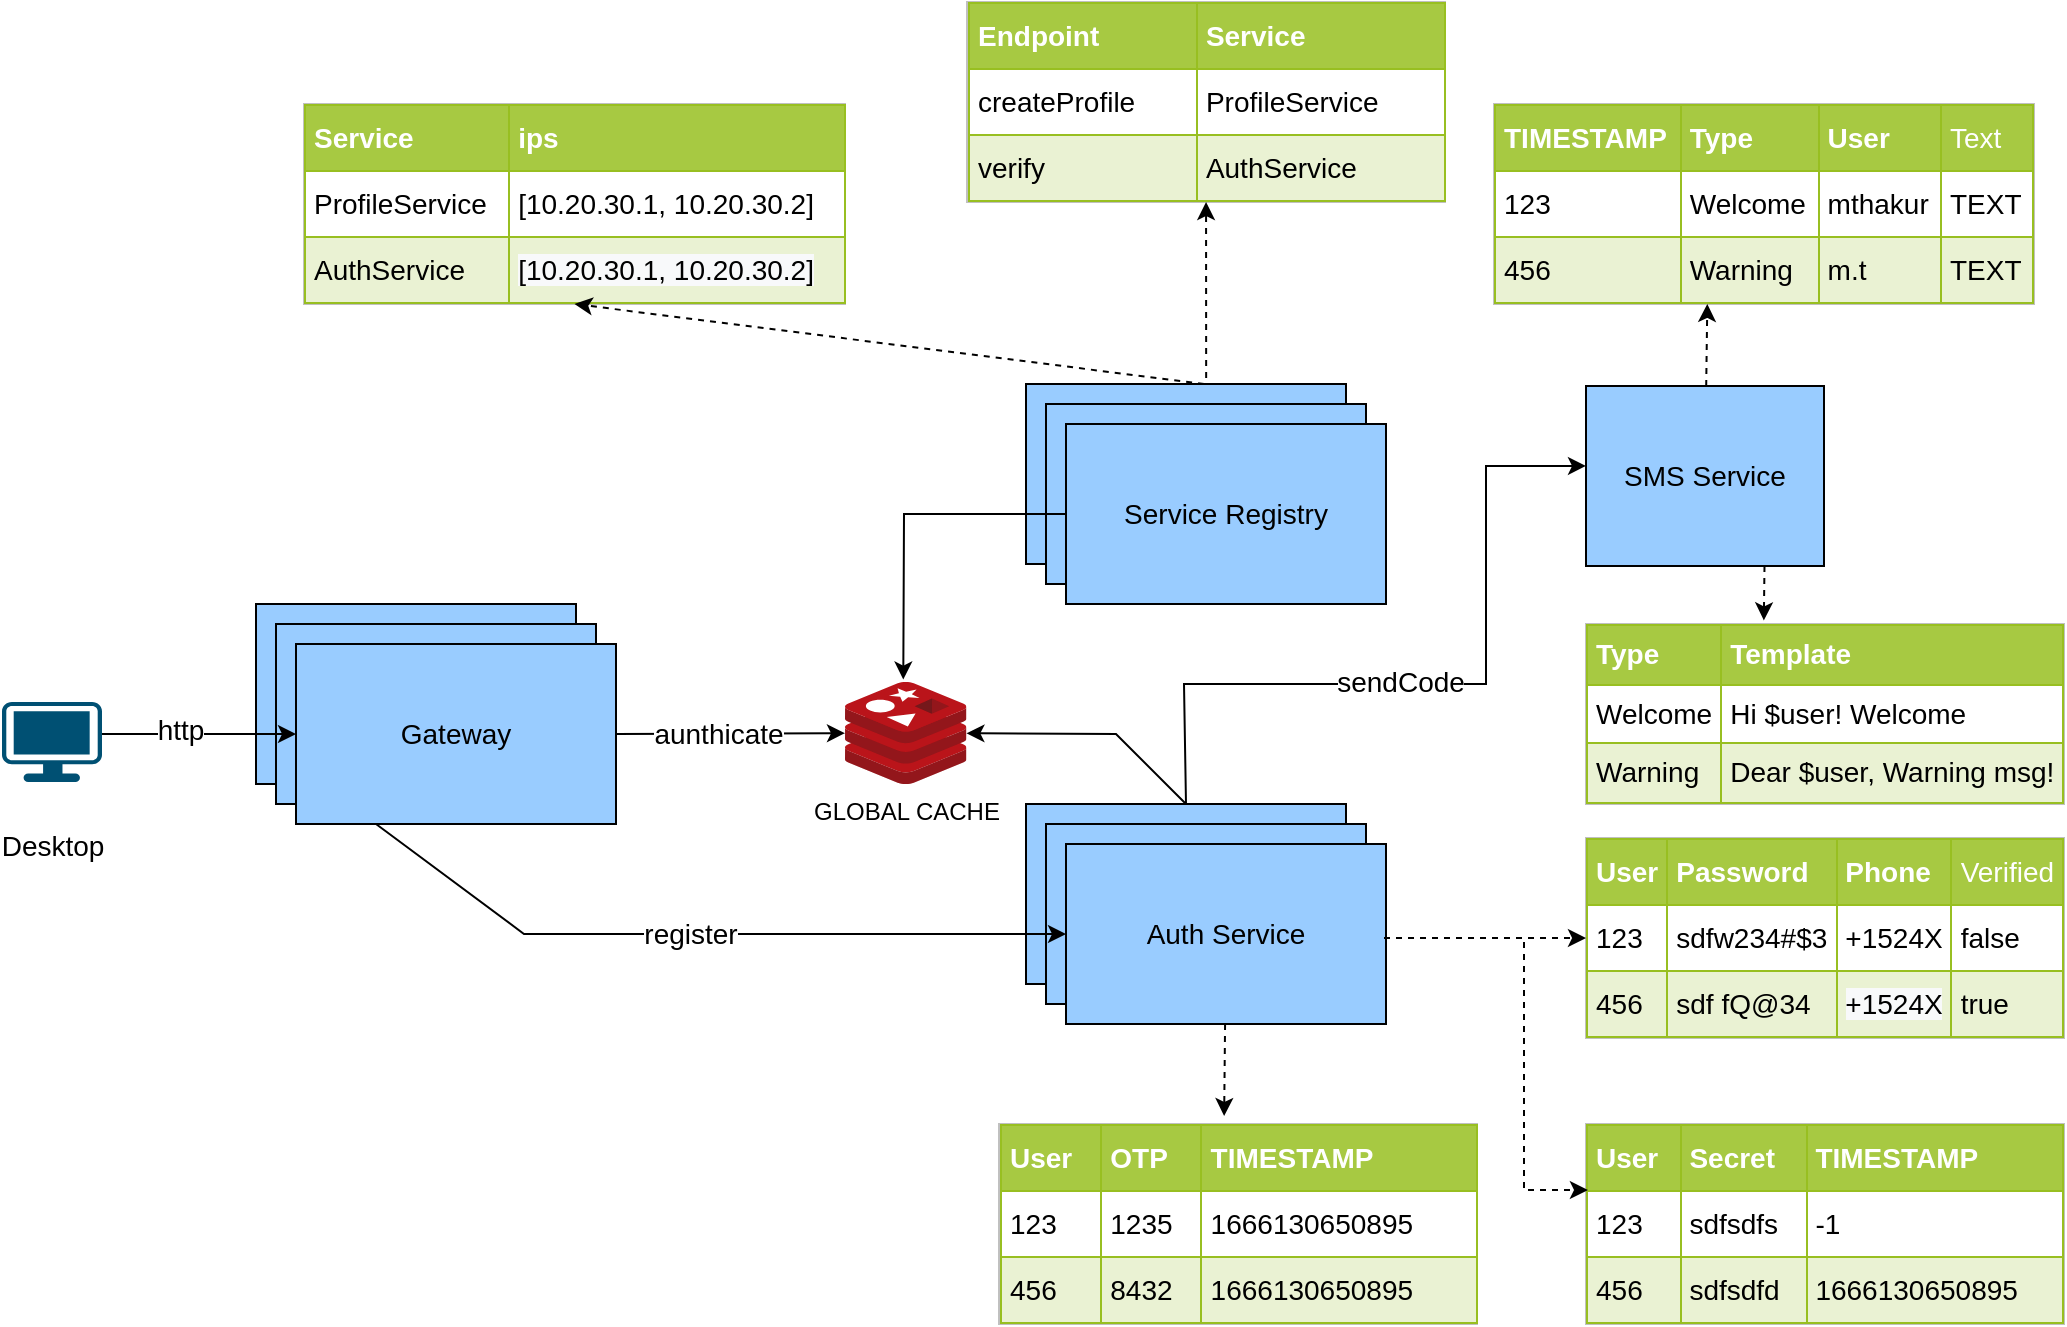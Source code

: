 <mxfile version="20.2.3" type="device" pages="3"><diagram id="AXEZPykk2FAI-tTlR2Ze" name="AuthService"><mxGraphModel dx="1038" dy="641" grid="1" gridSize="10" guides="1" tooltips="1" connect="1" arrows="1" fold="1" page="1" pageScale="1" pageWidth="1100" pageHeight="850" math="0" shadow="0"><root><mxCell id="0"/><mxCell id="1" parent="0"/><mxCell id="55vcaTdcwi0k_02rtJ4U-2" value="" style="rounded=0;whiteSpace=wrap;html=1;fillColor=#99CCFF;" parent="1" vertex="1"><mxGeometry x="160" y="351" width="160" height="90" as="geometry"/></mxCell><mxCell id="55vcaTdcwi0k_02rtJ4U-5" value="99CCFF" style="rounded=0;whiteSpace=wrap;html=1;fillColor=#99CCFF;" parent="1" vertex="1"><mxGeometry x="170" y="361" width="160" height="90" as="geometry"/></mxCell><mxCell id="55vcaTdcwi0k_02rtJ4U-6" value="&lt;span style=&quot;font-size: 14px;&quot;&gt;Gateway&lt;br&gt;&lt;/span&gt;" style="rounded=0;whiteSpace=wrap;html=1;fillColor=#99CCFF;" parent="1" vertex="1"><mxGeometry x="180" y="371" width="160" height="90" as="geometry"/></mxCell><mxCell id="55vcaTdcwi0k_02rtJ4U-7" value="&lt;br&gt;Desktop" style="points=[[0.03,0.03,0],[0.5,0,0],[0.97,0.03,0],[1,0.4,0],[0.97,0.745,0],[0.5,1,0],[0.03,0.745,0],[0,0.4,0]];verticalLabelPosition=bottom;sketch=0;html=1;verticalAlign=top;aspect=fixed;align=center;pointerEvents=1;shape=mxgraph.cisco19.workstation;fillColor=#005073;strokeColor=none;fontSize=14;" parent="1" vertex="1"><mxGeometry x="33" y="400" width="50" height="40" as="geometry"/></mxCell><mxCell id="55vcaTdcwi0k_02rtJ4U-8" value="" style="endArrow=classic;html=1;rounded=0;fontSize=14;exitX=1;exitY=0.4;exitDx=0;exitDy=0;exitPerimeter=0;" parent="1" source="55vcaTdcwi0k_02rtJ4U-7" target="55vcaTdcwi0k_02rtJ4U-6" edge="1"><mxGeometry width="50" height="50" relative="1" as="geometry"><mxPoint x="553" y="431" as="sourcePoint"/><mxPoint x="603" y="381" as="targetPoint"/></mxGeometry></mxCell><mxCell id="55vcaTdcwi0k_02rtJ4U-25" value="http" style="edgeLabel;html=1;align=center;verticalAlign=middle;resizable=0;points=[];fontSize=14;" parent="55vcaTdcwi0k_02rtJ4U-8" vertex="1" connectable="0"><mxGeometry x="-0.206" y="2" relative="1" as="geometry"><mxPoint as="offset"/></mxGeometry></mxCell><mxCell id="55vcaTdcwi0k_02rtJ4U-9" value="&lt;span style=&quot;font-size: 14px;&quot;&gt;Service Registry&lt;br&gt;&lt;/span&gt;" style="rounded=0;whiteSpace=wrap;html=1;fillColor=#99CCFF;" parent="1" vertex="1"><mxGeometry x="545" y="241" width="160" height="90" as="geometry"/></mxCell><mxCell id="55vcaTdcwi0k_02rtJ4U-10" value="&lt;span style=&quot;font-size: 14px;&quot;&gt;Service Registry&lt;br&gt;&lt;/span&gt;" style="rounded=0;whiteSpace=wrap;html=1;fillColor=#99CCFF;" parent="1" vertex="1"><mxGeometry x="555" y="251" width="160" height="90" as="geometry"/></mxCell><mxCell id="55vcaTdcwi0k_02rtJ4U-11" value="&lt;span style=&quot;font-size: 14px;&quot;&gt;Service Registry&lt;br&gt;&lt;/span&gt;" style="rounded=0;whiteSpace=wrap;html=1;fillColor=#99CCFF;" parent="1" vertex="1"><mxGeometry x="565" y="261" width="160" height="90" as="geometry"/></mxCell><mxCell id="55vcaTdcwi0k_02rtJ4U-12" value="&lt;span style=&quot;font-size: 14px;&quot;&gt;Auth Service&lt;br&gt;&lt;/span&gt;" style="rounded=0;whiteSpace=wrap;html=1;fillColor=#99CCFF;" parent="1" vertex="1"><mxGeometry x="545" y="451" width="160" height="90" as="geometry"/></mxCell><mxCell id="55vcaTdcwi0k_02rtJ4U-13" value="&lt;span style=&quot;font-size: 14px;&quot;&gt;Auth Service&lt;br&gt;&lt;/span&gt;" style="rounded=0;whiteSpace=wrap;html=1;fillColor=#99CCFF;" parent="1" vertex="1"><mxGeometry x="555" y="461" width="160" height="90" as="geometry"/></mxCell><mxCell id="55vcaTdcwi0k_02rtJ4U-14" value="&lt;span style=&quot;font-size: 14px;&quot;&gt;Auth Service&lt;br&gt;&lt;/span&gt;" style="rounded=0;whiteSpace=wrap;html=1;fillColor=#99CCFF;" parent="1" vertex="1"><mxGeometry x="565" y="471" width="160" height="90" as="geometry"/></mxCell><mxCell id="55vcaTdcwi0k_02rtJ4U-15" value="&lt;span style=&quot;font-size: 14px;&quot;&gt;SMS Service&lt;br&gt;&lt;/span&gt;" style="rounded=0;whiteSpace=wrap;html=1;fillColor=#99CCFF;" parent="1" vertex="1"><mxGeometry x="825" y="242" width="119" height="90" as="geometry"/></mxCell><mxCell id="55vcaTdcwi0k_02rtJ4U-16" value="" style="endArrow=classic;html=1;rounded=0;fontSize=14;entryX=0;entryY=0.5;entryDx=0;entryDy=0;exitX=0.25;exitY=1;exitDx=0;exitDy=0;" parent="1" source="55vcaTdcwi0k_02rtJ4U-6" target="55vcaTdcwi0k_02rtJ4U-14" edge="1"><mxGeometry width="50" height="50" relative="1" as="geometry"><mxPoint x="424" y="661" as="sourcePoint"/><mxPoint x="474" y="611" as="targetPoint"/><Array as="points"><mxPoint x="294" y="516"/></Array></mxGeometry></mxCell><mxCell id="55vcaTdcwi0k_02rtJ4U-17" value="register" style="edgeLabel;html=1;align=center;verticalAlign=middle;resizable=0;points=[];fontSize=14;" parent="55vcaTdcwi0k_02rtJ4U-16" vertex="1" connectable="0"><mxGeometry x="-0.038" relative="1" as="geometry"><mxPoint as="offset"/></mxGeometry></mxCell><mxCell id="55vcaTdcwi0k_02rtJ4U-19" value="" style="endArrow=classic;html=1;rounded=0;fontSize=14;exitX=0;exitY=0.5;exitDx=0;exitDy=0;entryX=0.48;entryY=-0.024;entryDx=0;entryDy=0;entryPerimeter=0;" parent="1" source="55vcaTdcwi0k_02rtJ4U-11" target="55vcaTdcwi0k_02rtJ4U-42" edge="1"><mxGeometry width="50" height="50" relative="1" as="geometry"><mxPoint x="514" y="671" as="sourcePoint"/><mxPoint x="464" y="381" as="targetPoint"/><Array as="points"><mxPoint x="504" y="306"/><mxPoint x="484" y="306"/></Array></mxGeometry></mxCell><mxCell id="55vcaTdcwi0k_02rtJ4U-23" value="" style="endArrow=classic;html=1;rounded=0;fontSize=14;entryX=0;entryY=0.444;entryDx=0;entryDy=0;entryPerimeter=0;exitX=0.5;exitY=0;exitDx=0;exitDy=0;" parent="1" source="55vcaTdcwi0k_02rtJ4U-12" target="55vcaTdcwi0k_02rtJ4U-15" edge="1"><mxGeometry width="50" height="50" relative="1" as="geometry"><mxPoint x="624" y="441" as="sourcePoint"/><mxPoint x="815" y="301" as="targetPoint"/><Array as="points"><mxPoint x="624" y="391"/><mxPoint x="775" y="391"/><mxPoint x="775" y="282"/></Array></mxGeometry></mxCell><mxCell id="55vcaTdcwi0k_02rtJ4U-24" value="sendCode" style="edgeLabel;html=1;align=center;verticalAlign=middle;resizable=0;points=[];fontSize=14;" parent="55vcaTdcwi0k_02rtJ4U-23" vertex="1" connectable="0"><mxGeometry x="-0.095" y="-5" relative="1" as="geometry"><mxPoint y="-6" as="offset"/></mxGeometry></mxCell><mxCell id="55vcaTdcwi0k_02rtJ4U-26" value="&lt;table border=&quot;1&quot; width=&quot;100%&quot; height=&quot;100%&quot; cellpadding=&quot;4&quot; style=&quot;width:100%;height:100%;border-collapse:collapse;&quot;&gt;&lt;tbody&gt;&lt;tr style=&quot;background-color:#A7C942;color:#ffffff;border:1px solid #98bf21;&quot;&gt;&lt;th align=&quot;left&quot;&gt;User&lt;/th&gt;&lt;th align=&quot;left&quot;&gt;OTP&lt;/th&gt;&lt;th align=&quot;left&quot;&gt;TIMESTAMP&lt;/th&gt;&lt;/tr&gt;&lt;tr style=&quot;border:1px solid #98bf21;&quot;&gt;&lt;td&gt;123&lt;/td&gt;&lt;td&gt;1235&lt;/td&gt;&lt;td&gt;1666130650895&lt;br&gt;&lt;/td&gt;&lt;/tr&gt;&lt;tr style=&quot;background-color:#EAF2D3;border:1px solid #98bf21;&quot;&gt;&lt;td&gt;456&lt;/td&gt;&lt;td&gt;8432&lt;/td&gt;&lt;td&gt;1666130650895&lt;/td&gt;&lt;/tr&gt;&lt;/tbody&gt;&lt;/table&gt;" style="text;html=1;strokeColor=#c0c0c0;fillColor=#ffffff;overflow=fill;rounded=0;fontSize=14;" parent="1" vertex="1"><mxGeometry x="531.5" y="611" width="239" height="100" as="geometry"/></mxCell><mxCell id="55vcaTdcwi0k_02rtJ4U-27" value="&lt;table border=&quot;1&quot; width=&quot;100%&quot; height=&quot;100%&quot; cellpadding=&quot;4&quot; style=&quot;width:100%;height:100%;border-collapse:collapse;&quot;&gt;&lt;tbody&gt;&lt;tr style=&quot;background-color:#A7C942;color:#ffffff;border:1px solid #98bf21;&quot;&gt;&lt;th align=&quot;left&quot;&gt;Service&lt;/th&gt;&lt;th align=&quot;left&quot;&gt;ips&lt;/th&gt;&lt;/tr&gt;&lt;tr style=&quot;border:1px solid #98bf21;&quot;&gt;&lt;td&gt;ProfileService&lt;/td&gt;&lt;td&gt;[10.20.30.1, 10.20.30.2]&lt;/td&gt;&lt;/tr&gt;&lt;tr style=&quot;background-color:#EAF2D3;border:1px solid #98bf21;&quot;&gt;&lt;td&gt;AuthService&lt;/td&gt;&lt;td&gt;&lt;span style=&quot;background-color: rgb(248, 249, 250);&quot;&gt;[10.20.30.1, 10.20.30.2]&lt;/span&gt;&lt;br&gt;&lt;/td&gt;&lt;/tr&gt;&lt;/tbody&gt;&lt;/table&gt;" style="text;html=1;strokeColor=#c0c0c0;fillColor=#ffffff;overflow=fill;rounded=0;fontSize=14;" parent="1" vertex="1"><mxGeometry x="184" y="101" width="270.5" height="100" as="geometry"/></mxCell><mxCell id="55vcaTdcwi0k_02rtJ4U-28" value="&lt;table border=&quot;1&quot; width=&quot;100%&quot; height=&quot;100%&quot; cellpadding=&quot;4&quot; style=&quot;width:100%;height:100%;border-collapse:collapse;&quot;&gt;&lt;tbody&gt;&lt;tr style=&quot;background-color:#A7C942;color:#ffffff;border:1px solid #98bf21;&quot;&gt;&lt;th align=&quot;left&quot;&gt;Endpoint&lt;/th&gt;&lt;th align=&quot;left&quot;&gt;Service&lt;/th&gt;&lt;/tr&gt;&lt;tr style=&quot;border:1px solid #98bf21;&quot;&gt;&lt;td&gt;createProfile&lt;/td&gt;&lt;td&gt;ProfileService&lt;br&gt;&lt;/td&gt;&lt;/tr&gt;&lt;tr style=&quot;background-color:#EAF2D3;border:1px solid #98bf21;&quot;&gt;&lt;td&gt;verify&lt;/td&gt;&lt;td&gt;AuthService&lt;/td&gt;&lt;/tr&gt;&lt;/tbody&gt;&lt;/table&gt;" style="text;html=1;strokeColor=#c0c0c0;fillColor=#ffffff;overflow=fill;rounded=0;fontSize=14;" parent="1" vertex="1"><mxGeometry x="515.5" y="50" width="239" height="100" as="geometry"/></mxCell><mxCell id="55vcaTdcwi0k_02rtJ4U-29" value="&lt;table border=&quot;1&quot; width=&quot;100%&quot; height=&quot;100%&quot; cellpadding=&quot;4&quot; style=&quot;width:100%;height:100%;border-collapse:collapse;&quot;&gt;&lt;tbody&gt;&lt;tr style=&quot;background-color:#A7C942;color:#ffffff;border:1px solid #98bf21;&quot;&gt;&lt;th align=&quot;left&quot;&gt;TIMESTAMP&lt;/th&gt;&lt;th align=&quot;left&quot;&gt;Type&lt;/th&gt;&lt;th align=&quot;left&quot;&gt;User&lt;/th&gt;&lt;td&gt;Text&lt;/td&gt;&lt;/tr&gt;&lt;tr style=&quot;border:1px solid #98bf21;&quot;&gt;&lt;td&gt;123&lt;/td&gt;&lt;td&gt;Welcome&lt;/td&gt;&lt;td&gt;mthakur&lt;br&gt;&lt;/td&gt;&lt;td&gt;TEXT&lt;/td&gt;&lt;/tr&gt;&lt;tr style=&quot;background-color:#EAF2D3;border:1px solid #98bf21;&quot;&gt;&lt;td&gt;456&lt;/td&gt;&lt;td&gt;Warning&lt;/td&gt;&lt;td&gt;m.t&lt;/td&gt;&lt;td&gt;TEXT&lt;/td&gt;&lt;/tr&gt;&lt;/tbody&gt;&lt;/table&gt;" style="text;html=1;strokeColor=#c0c0c0;fillColor=#ffffff;overflow=fill;rounded=0;fontSize=14;" parent="1" vertex="1"><mxGeometry x="779" y="101" width="270" height="100" as="geometry"/></mxCell><mxCell id="55vcaTdcwi0k_02rtJ4U-30" value="&lt;table border=&quot;1&quot; width=&quot;100%&quot; height=&quot;100%&quot; cellpadding=&quot;4&quot; style=&quot;width:100%;height:100%;border-collapse:collapse;&quot;&gt;&lt;tbody&gt;&lt;tr style=&quot;background-color:#A7C942;color:#ffffff;border:1px solid #98bf21;&quot;&gt;&lt;th align=&quot;left&quot;&gt;User&lt;/th&gt;&lt;th align=&quot;left&quot;&gt;Password&lt;/th&gt;&lt;th align=&quot;left&quot;&gt;Phone&lt;/th&gt;&lt;td&gt;Verified&lt;/td&gt;&lt;/tr&gt;&lt;tr style=&quot;border:1px solid #98bf21;&quot;&gt;&lt;td&gt;123&lt;/td&gt;&lt;td&gt;sdfw234#$3&lt;/td&gt;&lt;td&gt;+1524X&lt;/td&gt;&lt;td&gt;false&lt;/td&gt;&lt;/tr&gt;&lt;tr style=&quot;background-color:#EAF2D3;border:1px solid #98bf21;&quot;&gt;&lt;td&gt;456&lt;/td&gt;&lt;td&gt;sdf fQ@34&lt;/td&gt;&lt;td&gt;&lt;span style=&quot;background-color: rgb(248, 249, 250);&quot;&gt;+1524X&lt;/span&gt;&lt;br&gt;&lt;/td&gt;&lt;td&gt;true&lt;/td&gt;&lt;/tr&gt;&lt;/tbody&gt;&lt;/table&gt;" style="text;html=1;strokeColor=#c0c0c0;fillColor=#ffffff;overflow=fill;rounded=0;fontSize=14;" parent="1" vertex="1"><mxGeometry x="825" y="468" width="239" height="100" as="geometry"/></mxCell><mxCell id="55vcaTdcwi0k_02rtJ4U-31" value="&lt;table border=&quot;1&quot; width=&quot;100%&quot; height=&quot;100%&quot; cellpadding=&quot;4&quot; style=&quot;width:100%;height:100%;border-collapse:collapse;&quot;&gt;&lt;tbody&gt;&lt;tr style=&quot;background-color:#A7C942;color:#ffffff;border:1px solid #98bf21;&quot;&gt;&lt;th align=&quot;left&quot;&gt;User&lt;/th&gt;&lt;th align=&quot;left&quot;&gt;Secret&lt;/th&gt;&lt;th align=&quot;left&quot;&gt;TIMESTAMP&lt;/th&gt;&lt;/tr&gt;&lt;tr style=&quot;border:1px solid #98bf21;&quot;&gt;&lt;td&gt;123&lt;/td&gt;&lt;td&gt;sdfsdfs&lt;/td&gt;&lt;td&gt;-1&lt;br&gt;&lt;/td&gt;&lt;/tr&gt;&lt;tr style=&quot;background-color:#EAF2D3;border:1px solid #98bf21;&quot;&gt;&lt;td&gt;456&lt;/td&gt;&lt;td&gt;sdfsdfd&lt;/td&gt;&lt;td&gt;1666130650895&lt;/td&gt;&lt;/tr&gt;&lt;/tbody&gt;&lt;/table&gt;" style="text;html=1;strokeColor=#c0c0c0;fillColor=#ffffff;overflow=fill;rounded=0;fontSize=14;" parent="1" vertex="1"><mxGeometry x="825" y="611" width="239" height="100" as="geometry"/></mxCell><mxCell id="55vcaTdcwi0k_02rtJ4U-33" value="&lt;table border=&quot;1&quot; width=&quot;100%&quot; height=&quot;100%&quot; cellpadding=&quot;4&quot; style=&quot;width:100%;height:100%;border-collapse:collapse;&quot;&gt;&lt;tbody&gt;&lt;tr style=&quot;background-color:#A7C942;color:#ffffff;border:1px solid #98bf21;&quot;&gt;&lt;th align=&quot;left&quot;&gt;Type&lt;/th&gt;&lt;th align=&quot;left&quot;&gt;Template&lt;/th&gt;&lt;/tr&gt;&lt;tr style=&quot;border:1px solid #98bf21;&quot;&gt;&lt;td&gt;Welcome&lt;/td&gt;&lt;td&gt;Hi $user! Welcome&lt;/td&gt;&lt;/tr&gt;&lt;tr style=&quot;background-color:#EAF2D3;border:1px solid #98bf21;&quot;&gt;&lt;td&gt;Warning&lt;/td&gt;&lt;td&gt;Dear $user, Warning msg!&lt;/td&gt;&lt;/tr&gt;&lt;/tbody&gt;&lt;/table&gt;" style="text;html=1;strokeColor=#c0c0c0;fillColor=#ffffff;overflow=fill;rounded=0;fontSize=14;" parent="1" vertex="1"><mxGeometry x="825" y="361" width="239" height="90" as="geometry"/></mxCell><mxCell id="55vcaTdcwi0k_02rtJ4U-34" value="" style="endArrow=classic;html=1;rounded=0;fontSize=14;dashed=1;entryX=0.471;entryY=-0.04;entryDx=0;entryDy=0;entryPerimeter=0;" parent="1" source="55vcaTdcwi0k_02rtJ4U-14" target="55vcaTdcwi0k_02rtJ4U-26" edge="1"><mxGeometry width="50" height="50" relative="1" as="geometry"><mxPoint x="134" y="731" as="sourcePoint"/><mxPoint x="184" y="681" as="targetPoint"/></mxGeometry></mxCell><mxCell id="55vcaTdcwi0k_02rtJ4U-36" value="" style="endArrow=classic;html=1;rounded=0;fontSize=14;dashed=1;entryX=0.395;entryY=1;entryDx=0;entryDy=0;entryPerimeter=0;" parent="1" source="55vcaTdcwi0k_02rtJ4U-15" target="55vcaTdcwi0k_02rtJ4U-29" edge="1"><mxGeometry width="50" height="50" relative="1" as="geometry"><mxPoint x="654.54" y="571" as="sourcePoint"/><mxPoint x="654.069" y="617" as="targetPoint"/></mxGeometry></mxCell><mxCell id="55vcaTdcwi0k_02rtJ4U-37" value="" style="endArrow=classic;html=1;rounded=0;fontSize=14;dashed=1;entryX=0.372;entryY=-0.02;entryDx=0;entryDy=0;entryPerimeter=0;exitX=0.75;exitY=1;exitDx=0;exitDy=0;" parent="1" source="55vcaTdcwi0k_02rtJ4U-15" target="55vcaTdcwi0k_02rtJ4U-33" edge="1"><mxGeometry width="50" height="50" relative="1" as="geometry"><mxPoint x="893.744" y="261" as="sourcePoint"/><mxPoint x="892.905" y="211" as="targetPoint"/></mxGeometry></mxCell><mxCell id="55vcaTdcwi0k_02rtJ4U-38" value="" style="endArrow=classic;html=1;rounded=0;fontSize=14;dashed=1;entryX=0;entryY=0.5;entryDx=0;entryDy=0;" parent="1" target="55vcaTdcwi0k_02rtJ4U-30" edge="1"><mxGeometry width="50" height="50" relative="1" as="geometry"><mxPoint x="724" y="518" as="sourcePoint"/><mxPoint x="654.069" y="617" as="targetPoint"/></mxGeometry></mxCell><mxCell id="55vcaTdcwi0k_02rtJ4U-39" value="" style="endArrow=classic;html=1;rounded=0;fontSize=14;dashed=1;entryX=0.004;entryY=0.36;entryDx=0;entryDy=0;entryPerimeter=0;" parent="1" edge="1"><mxGeometry width="50" height="50" relative="1" as="geometry"><mxPoint x="724" y="518" as="sourcePoint"/><mxPoint x="825.956" y="644" as="targetPoint"/><Array as="points"><mxPoint x="750" y="518"/><mxPoint x="794" y="518"/><mxPoint x="794" y="644"/></Array></mxGeometry></mxCell><mxCell id="55vcaTdcwi0k_02rtJ4U-40" value="" style="endArrow=classic;html=1;rounded=0;fontSize=14;dashed=1;exitX=0.563;exitY=-0.033;exitDx=0;exitDy=0;exitPerimeter=0;" parent="1" source="55vcaTdcwi0k_02rtJ4U-9" target="55vcaTdcwi0k_02rtJ4U-28" edge="1"><mxGeometry width="50" height="50" relative="1" as="geometry"><mxPoint x="635" y="231" as="sourcePoint"/><mxPoint x="654.069" y="617" as="targetPoint"/></mxGeometry></mxCell><mxCell id="55vcaTdcwi0k_02rtJ4U-41" value="" style="endArrow=classic;html=1;rounded=0;fontSize=14;dashed=1;entryX=0.5;entryY=1;entryDx=0;entryDy=0;" parent="1" target="55vcaTdcwi0k_02rtJ4U-27" edge="1"><mxGeometry width="50" height="50" relative="1" as="geometry"><mxPoint x="634" y="241" as="sourcePoint"/><mxPoint x="664.069" y="627" as="targetPoint"/></mxGeometry></mxCell><mxCell id="55vcaTdcwi0k_02rtJ4U-42" value="GLOBAL CACHE" style="sketch=0;aspect=fixed;html=1;points=[];align=center;image;fontSize=12;image=img/lib/mscae/Cache_Redis_Product.svg;fillColor=#99CCFF;" parent="1" vertex="1"><mxGeometry x="454.5" y="390" width="60.71" height="51" as="geometry"/></mxCell><mxCell id="55vcaTdcwi0k_02rtJ4U-43" value="" style="endArrow=classic;html=1;rounded=0;fontSize=14;exitX=0.5;exitY=0;exitDx=0;exitDy=0;" parent="1" source="55vcaTdcwi0k_02rtJ4U-12" target="55vcaTdcwi0k_02rtJ4U-42" edge="1"><mxGeometry width="50" height="50" relative="1" as="geometry"><mxPoint x="214" y="730" as="sourcePoint"/><mxPoint x="264" y="680" as="targetPoint"/><Array as="points"><mxPoint x="590" y="416"/></Array></mxGeometry></mxCell><mxCell id="55vcaTdcwi0k_02rtJ4U-44" value="" style="endArrow=classic;html=1;rounded=0;fontSize=14;exitX=1;exitY=0.5;exitDx=0;exitDy=0;" parent="1" source="55vcaTdcwi0k_02rtJ4U-6" target="55vcaTdcwi0k_02rtJ4U-42" edge="1"><mxGeometry width="50" height="50" relative="1" as="geometry"><mxPoint x="410" y="430" as="sourcePoint"/><mxPoint x="460" y="380" as="targetPoint"/></mxGeometry></mxCell><mxCell id="55vcaTdcwi0k_02rtJ4U-45" value="aunthicate" style="edgeLabel;html=1;align=center;verticalAlign=middle;resizable=0;points=[];fontSize=14;" parent="55vcaTdcwi0k_02rtJ4U-44" vertex="1" connectable="0"><mxGeometry x="0.263" y="-4" relative="1" as="geometry"><mxPoint x="-22" y="-4" as="offset"/></mxGeometry></mxCell></root></mxGraphModel></diagram><diagram id="b8cK9NCRHCY3AchTdxJg" name="API Contacts &amp; Versioning"><mxGraphModel dx="1422" dy="888" grid="1" gridSize="10" guides="1" tooltips="1" connect="1" arrows="1" fold="1" page="1" pageScale="1" pageWidth="1100" pageHeight="850" background="none" math="0" shadow="0"><root><mxCell id="0"/><mxCell id="1" parent="0"/><mxCell id="ANAOWXFVA4iLCh5Ls1AS-2" value="&lt;b&gt;&lt;font style=&quot;font-size: 14px;&quot;&gt;Mobile&lt;/font&gt;&lt;/b&gt;" style="sketch=0;outlineConnect=0;fontColor=#232F3E;gradientColor=none;fillColor=#232F3D;strokeColor=none;dashed=0;verticalLabelPosition=bottom;verticalAlign=top;align=center;html=1;fontSize=12;fontStyle=0;aspect=fixed;pointerEvents=1;shape=mxgraph.aws4.mobile_client;" parent="1" vertex="1"><mxGeometry x="60" y="440" width="41" height="78" as="geometry"/></mxCell><mxCell id="ANAOWXFVA4iLCh5Ls1AS-5" value="&lt;font style=&quot;font-size: 14px;&quot;&gt;&lt;b&gt;Desktop&lt;/b&gt;&lt;/font&gt;" style="shape=mxgraph.cisco.computers_and_peripherals.workstation;html=1;pointerEvents=1;dashed=0;fillColor=#036897;strokeColor=#ffffff;strokeWidth=2;verticalLabelPosition=bottom;verticalAlign=top;align=center;outlineConnect=0;" parent="1" vertex="1"><mxGeometry x="50" y="290" width="83" height="62" as="geometry"/></mxCell><mxCell id="inWsI7FwrgQ_W4d6PjIq-1" value="" style="sketch=0;aspect=fixed;html=1;points=[];align=center;image;fontSize=12;image=img/lib/mscae/Cache_Redis_Product.svg;" parent="1" vertex="1"><mxGeometry x="273.33" y="186" width="83.33" height="70" as="geometry"/></mxCell><mxCell id="inWsI7FwrgQ_W4d6PjIq-3" value="&lt;font style=&quot;font-size: 18px;&quot;&gt;&lt;b&gt;Gateway&lt;/b&gt;&lt;/font&gt;" style="rounded=0;whiteSpace=wrap;html=1;fillColor=#99CCFF;strokeWidth=2;" parent="1" vertex="1"><mxGeometry x="240" y="360" width="150" height="88" as="geometry"/></mxCell><mxCell id="inWsI7FwrgQ_W4d6PjIq-4" value="&lt;font style=&quot;font-size: 18px;&quot;&gt;&lt;b&gt;Drive Service&lt;/b&gt;&lt;/font&gt;" style="rounded=0;whiteSpace=wrap;html=1;fillColor=#99CCFF;strokeWidth=2;" parent="1" vertex="1"><mxGeometry x="240" y="557" width="150" height="90" as="geometry"/></mxCell><mxCell id="inWsI7FwrgQ_W4d6PjIq-5" value="&lt;font style=&quot;font-size: 18px;&quot;&gt;&lt;b&gt;Preference Store&lt;/b&gt;&lt;/font&gt;" style="rounded=0;whiteSpace=wrap;html=1;fillColor=#99CCFF;strokeWidth=2;" parent="1" vertex="1"><mxGeometry x="635" y="518" width="150" height="90" as="geometry"/></mxCell><mxCell id="inWsI7FwrgQ_W4d6PjIq-6" value="&lt;font style=&quot;font-size: 18px;&quot;&gt;&lt;b&gt;Profile Service&lt;/b&gt;&lt;/font&gt;" style="rounded=0;whiteSpace=wrap;html=1;fillColor=#99CCFF;strokeWidth=2;" parent="1" vertex="1"><mxGeometry x="596" y="359" width="150" height="89" as="geometry"/></mxCell><mxCell id="ebbxxLJCG8-XGnrOSSNX-1" value="&lt;font style=&quot;font-size: 18px;&quot;&gt;&lt;b&gt;Service Registry&lt;/b&gt;&lt;/font&gt;" style="rounded=0;whiteSpace=wrap;html=1;fillColor=#99CCFF;strokeWidth=2;" parent="1" vertex="1"><mxGeometry x="125" y="50" width="150" height="89" as="geometry"/></mxCell><mxCell id="ebbxxLJCG8-XGnrOSSNX-2" value="&lt;font style=&quot;font-size: 18px;&quot;&gt;&lt;b&gt;Auth Service&lt;/b&gt;&lt;/font&gt;" style="rounded=0;whiteSpace=wrap;html=1;fillColor=#99CCFF;strokeWidth=2;" parent="1" vertex="1"><mxGeometry x="420" y="50" width="150" height="89" as="geometry"/></mxCell><mxCell id="ebbxxLJCG8-XGnrOSSNX-3" value="&lt;font style=&quot;font-size: 18px;&quot;&gt;&lt;b&gt;SMS Service&lt;/b&gt;&lt;/font&gt;" style="rounded=0;whiteSpace=wrap;html=1;fillColor=#99CCFF;strokeWidth=2;" parent="1" vertex="1"><mxGeometry x="750" y="60" width="150" height="89" as="geometry"/></mxCell><mxCell id="ebbxxLJCG8-XGnrOSSNX-4" value="&lt;font style=&quot;font-size: 18px;&quot;&gt;&lt;b&gt;Contract Registry&lt;/b&gt;&lt;/font&gt;" style="rounded=0;whiteSpace=wrap;html=1;fillColor=#FF9999;strokeWidth=2;" parent="1" vertex="1"><mxGeometry x="547" y="186" width="220" height="124" as="geometry"/></mxCell><mxCell id="ebbxxLJCG8-XGnrOSSNX-7" value="&lt;table border=&quot;1&quot; width=&quot;100%&quot; height=&quot;100%&quot; cellpadding=&quot;4&quot; style=&quot;width:100%;height:100%;border-collapse:collapse;&quot;&gt;&lt;tbody&gt;&lt;tr style=&quot;background-color:#A7C942;color:#ffffff;border:1px solid #98bf21;&quot;&gt;&lt;th align=&quot;left&quot;&gt;user&lt;/th&gt;&lt;th align=&quot;left&quot;&gt;DOB&lt;/th&gt;&lt;th align=&quot;left&quot;&gt;imageUrl&lt;/th&gt;&lt;td&gt;&lt;b&gt;gender&lt;/b&gt;&lt;/td&gt;&lt;/tr&gt;&lt;tr style=&quot;border:1px solid #98bf21;&quot;&gt;&lt;td&gt;&lt;b&gt;123&lt;/b&gt;&lt;/td&gt;&lt;td&gt;&lt;b&gt;01/01/1985&lt;/b&gt;&lt;/td&gt;&lt;td&gt;&lt;b&gt;/techImage&lt;/b&gt;&lt;/td&gt;&lt;td&gt;&lt;b&gt;male&lt;/b&gt;&lt;/td&gt;&lt;/tr&gt;&lt;tr style=&quot;background-color:#EAF2D3;border:1px solid #98bf21;&quot;&gt;&lt;td&gt;&lt;b&gt;456&lt;/b&gt;&lt;/td&gt;&lt;td&gt;&lt;b&gt;&lt;span style=&quot;background-color: rgb(248, 249, 250);&quot;&gt;01/01/1986&lt;/span&gt;&lt;br&gt;&lt;/b&gt;&lt;/td&gt;&lt;td&gt;&lt;b&gt;/profile&lt;/b&gt;&lt;/td&gt;&lt;td&gt;&lt;b&gt;female&lt;/b&gt;&lt;/td&gt;&lt;/tr&gt;&lt;tr style=&quot;border:1px solid #98bf21;&quot;&gt;&lt;td&gt;&lt;b&gt;789&lt;/b&gt;&lt;/td&gt;&lt;td&gt;&lt;b&gt;01/01/1987&lt;br&gt;&lt;/b&gt;&lt;/td&gt;&lt;td&gt;&lt;b&gt;/mugshot&lt;/b&gt;&lt;/td&gt;&lt;td&gt;&lt;b&gt;female&lt;/b&gt;&lt;/td&gt;&lt;/tr&gt;&lt;tr style=&quot;background-color:#EAF2D3;border:1px solid #98bf21;&quot;&gt;&lt;td&gt;&lt;b&gt;234&lt;/b&gt;&lt;/td&gt;&lt;td&gt;&lt;b&gt;&lt;span style=&quot;background-color: rgb(248, 249, 250);&quot;&gt;01/01/1988&lt;/span&gt;&lt;br&gt;&lt;/b&gt;&lt;/td&gt;&lt;td&gt;&lt;b&gt;/headshot&lt;/b&gt;&lt;/td&gt;&lt;td&gt;&lt;b&gt;male&lt;/b&gt;&lt;/td&gt;&lt;/tr&gt;&lt;/tbody&gt;&lt;/table&gt;" style="text;html=1;strokeColor=#c0c0c0;fillColor=#ffffff;overflow=fill;rounded=0;fontFamily=Helvetica;fontSize=18;fontColor=default;" parent="1" vertex="1"><mxGeometry x="850" y="268" width="380" height="180" as="geometry"/></mxCell><mxCell id="ebbxxLJCG8-XGnrOSSNX-8" value="&lt;table border=&quot;1&quot; width=&quot;100%&quot; height=&quot;100%&quot; cellpadding=&quot;4&quot; style=&quot;width:100%;height:100%;border-collapse:collapse;&quot;&gt;&lt;tbody&gt;&lt;tr style=&quot;background-color:#A7C942;color:#ffffff;border:1px solid #98bf21;&quot;&gt;&lt;th align=&quot;left&quot;&gt;user&lt;/th&gt;&lt;th align=&quot;left&quot;&gt;layout&lt;/th&gt;&lt;/tr&gt;&lt;tr style=&quot;border:1px solid #98bf21;&quot;&gt;&lt;td&gt;&lt;b&gt;123&lt;/b&gt;&lt;/td&gt;&lt;td&gt;&lt;b&gt;JSON&lt;/b&gt;&lt;/td&gt;&lt;/tr&gt;&lt;tr style=&quot;border:1px solid #98bf21;&quot;&gt;&lt;td&gt;&lt;b&gt;789&lt;/b&gt;&lt;/td&gt;&lt;td&gt;&lt;span style=&quot;background-color: rgb(234, 242, 211);&quot;&gt;&lt;b&gt;JSON&lt;/b&gt;&lt;/span&gt;&lt;/td&gt;&lt;/tr&gt;&lt;tr style=&quot;background-color:#EAF2D3;border:1px solid #98bf21;&quot;&gt;&lt;td&gt;&lt;b&gt;234&lt;/b&gt;&lt;/td&gt;&lt;td&gt;&lt;b&gt;JSON&lt;br&gt;&lt;/b&gt;&lt;/td&gt;&lt;/tr&gt;&lt;/tbody&gt;&lt;/table&gt;" style="text;html=1;strokeColor=#c0c0c0;fillColor=#ffffff;overflow=fill;rounded=0;fontFamily=Helvetica;fontSize=18;fontColor=default;" parent="1" vertex="1"><mxGeometry x="880" y="500" width="200" height="130" as="geometry"/></mxCell><mxCell id="ebbxxLJCG8-XGnrOSSNX-9" value="&lt;table border=&quot;1&quot; width=&quot;100%&quot; height=&quot;100%&quot; cellpadding=&quot;4&quot; style=&quot;width:100%;height:100%;border-collapse:collapse;&quot;&gt;&lt;tbody&gt;&lt;tr style=&quot;background-color:#A7C942;color:#ffffff;border:1px solid #98bf21;&quot;&gt;&lt;th align=&quot;left&quot;&gt;user&lt;/th&gt;&lt;th align=&quot;left&quot;&gt;layout&lt;/th&gt;&lt;/tr&gt;&lt;tr style=&quot;border:1px solid #98bf21;&quot;&gt;&lt;td&gt;&lt;b&gt;123&lt;/b&gt;&lt;/td&gt;&lt;td&gt;&lt;b&gt;JSON&lt;/b&gt;&lt;/td&gt;&lt;/tr&gt;&lt;tr style=&quot;border:1px solid #98bf21;&quot;&gt;&lt;td&gt;&lt;b&gt;789&lt;/b&gt;&lt;/td&gt;&lt;td&gt;&lt;span style=&quot;background-color: rgb(234, 242, 211);&quot;&gt;&lt;b&gt;JSON&lt;/b&gt;&lt;/span&gt;&lt;/td&gt;&lt;/tr&gt;&lt;tr style=&quot;background-color:#EAF2D3;border:1px solid #98bf21;&quot;&gt;&lt;td&gt;&lt;b&gt;234&lt;/b&gt;&lt;/td&gt;&lt;td&gt;&lt;b&gt;JSON&lt;br&gt;&lt;/b&gt;&lt;/td&gt;&lt;/tr&gt;&lt;/tbody&gt;&lt;/table&gt;" style="text;html=1;strokeColor=#c0c0c0;fillColor=#ffffff;overflow=fill;rounded=0;fontFamily=Helvetica;fontSize=18;fontColor=default;" parent="1" vertex="1"><mxGeometry x="880" y="670" width="200" height="130" as="geometry"/></mxCell><mxCell id="ebbxxLJCG8-XGnrOSSNX-10" value="" style="endArrow=classic;html=1;rounded=0;fontFamily=Helvetica;fontSize=18;fontColor=default;entryX=0;entryY=0.5;entryDx=0;entryDy=0;strokeWidth=2;" parent="1" source="ANAOWXFVA4iLCh5Ls1AS-2" target="inWsI7FwrgQ_W4d6PjIq-3" edge="1"><mxGeometry width="50" height="50" relative="1" as="geometry"><mxPoint x="110" y="580" as="sourcePoint"/><mxPoint x="160" y="530" as="targetPoint"/><Array as="points"><mxPoint x="180" y="480"/><mxPoint x="180" y="404"/></Array></mxGeometry></mxCell><mxCell id="ebbxxLJCG8-XGnrOSSNX-11" value="" style="endArrow=classic;html=1;rounded=0;fontFamily=Helvetica;fontSize=18;fontColor=default;entryX=0;entryY=0.25;entryDx=0;entryDy=0;exitX=0.755;exitY=0.5;exitDx=0;exitDy=0;exitPerimeter=0;strokeWidth=2;" parent="1" source="ANAOWXFVA4iLCh5Ls1AS-5" target="inWsI7FwrgQ_W4d6PjIq-4" edge="1"><mxGeometry width="50" height="50" relative="1" as="geometry"><mxPoint x="110" y="360" as="sourcePoint"/><mxPoint x="160" y="310" as="targetPoint"/><Array as="points"><mxPoint x="180" y="321"/><mxPoint x="180" y="530"/><mxPoint x="180" y="580"/></Array></mxGeometry></mxCell><mxCell id="ebbxxLJCG8-XGnrOSSNX-12" value="&lt;hr&gt;" style="edgeLabel;html=1;align=center;verticalAlign=middle;resizable=0;points=[];fontSize=18;fontFamily=Helvetica;fontColor=default;" parent="ebbxxLJCG8-XGnrOSSNX-11" vertex="1" connectable="0"><mxGeometry x="-0.226" y="-2" relative="1" as="geometry"><mxPoint as="offset"/></mxGeometry></mxCell><mxCell id="ebbxxLJCG8-XGnrOSSNX-34" value="uploadFile" style="edgeLabel;html=1;align=center;verticalAlign=middle;resizable=0;points=[];fontSize=14;fontFamily=Helvetica;fontColor=default;" parent="ebbxxLJCG8-XGnrOSSNX-11" vertex="1" connectable="0"><mxGeometry x="0.493" y="-1" relative="1" as="geometry"><mxPoint as="offset"/></mxGeometry></mxCell><mxCell id="ebbxxLJCG8-XGnrOSSNX-13" value="" style="endArrow=classic;html=1;rounded=0;fontFamily=Helvetica;fontSize=18;fontColor=default;entryX=0;entryY=0.5;entryDx=0;entryDy=0;exitX=1;exitY=0.5;exitDx=0;exitDy=0;strokeWidth=2;" parent="1" source="inWsI7FwrgQ_W4d6PjIq-3" target="inWsI7FwrgQ_W4d6PjIq-6" edge="1"><mxGeometry width="50" height="50" relative="1" as="geometry"><mxPoint x="122.665" y="331" as="sourcePoint"/><mxPoint x="250" y="592.5" as="targetPoint"/><Array as="points"/></mxGeometry></mxCell><mxCell id="ebbxxLJCG8-XGnrOSSNX-14" value="&lt;hr&gt;" style="edgeLabel;html=1;align=center;verticalAlign=middle;resizable=0;points=[];fontSize=18;fontFamily=Helvetica;fontColor=default;" parent="ebbxxLJCG8-XGnrOSSNX-13" vertex="1" connectable="0"><mxGeometry x="-0.226" y="-2" relative="1" as="geometry"><mxPoint as="offset"/></mxGeometry></mxCell><mxCell id="ebbxxLJCG8-XGnrOSSNX-30" value="createProfile" style="edgeLabel;html=1;align=center;verticalAlign=middle;resizable=0;points=[];fontSize=18;fontFamily=Helvetica;fontColor=default;" parent="ebbxxLJCG8-XGnrOSSNX-13" vertex="1" connectable="0"><mxGeometry x="0.293" relative="1" as="geometry"><mxPoint x="1" as="offset"/></mxGeometry></mxCell><mxCell id="ebbxxLJCG8-XGnrOSSNX-15" value="" style="endArrow=classic;html=1;rounded=0;fontFamily=Helvetica;fontSize=18;fontColor=default;entryX=0;entryY=0.5;entryDx=0;entryDy=0;exitX=1;exitY=0.5;exitDx=0;exitDy=0;strokeWidth=2;" parent="1" source="inWsI7FwrgQ_W4d6PjIq-3" target="inWsI7FwrgQ_W4d6PjIq-5" edge="1"><mxGeometry width="50" height="50" relative="1" as="geometry"><mxPoint x="390" y="405.0" as="sourcePoint"/><mxPoint x="580" y="606" as="targetPoint"/><Array as="points"><mxPoint x="450" y="405"/><mxPoint x="450" y="565"/></Array></mxGeometry></mxCell><mxCell id="ebbxxLJCG8-XGnrOSSNX-16" value="&lt;hr&gt;" style="edgeLabel;html=1;align=center;verticalAlign=middle;resizable=0;points=[];fontSize=18;fontFamily=Helvetica;fontColor=default;" parent="ebbxxLJCG8-XGnrOSSNX-15" vertex="1" connectable="0"><mxGeometry x="-0.226" y="-2" relative="1" as="geometry"><mxPoint as="offset"/></mxGeometry></mxCell><mxCell id="ebbxxLJCG8-XGnrOSSNX-31" value="setPreference" style="edgeLabel;html=1;align=center;verticalAlign=middle;resizable=0;points=[];fontSize=18;fontFamily=Helvetica;fontColor=default;" parent="ebbxxLJCG8-XGnrOSSNX-15" vertex="1" connectable="0"><mxGeometry x="0.624" y="-1" relative="1" as="geometry"><mxPoint x="-18" as="offset"/></mxGeometry></mxCell><mxCell id="ebbxxLJCG8-XGnrOSSNX-17" value="" style="endArrow=classic;html=1;rounded=0;fontFamily=Helvetica;fontSize=18;fontColor=default;exitX=0.433;exitY=1.011;exitDx=0;exitDy=0;strokeWidth=2;exitPerimeter=0;" parent="1" source="ebbxxLJCG8-XGnrOSSNX-1" target="inWsI7FwrgQ_W4d6PjIq-1" edge="1"><mxGeometry width="50" height="50" relative="1" as="geometry"><mxPoint x="410" y="424.0" as="sourcePoint"/><mxPoint x="600" y="423.5" as="targetPoint"/><Array as="points"><mxPoint x="190" y="221"/></Array></mxGeometry></mxCell><mxCell id="ebbxxLJCG8-XGnrOSSNX-18" value="&lt;hr&gt;" style="edgeLabel;html=1;align=center;verticalAlign=middle;resizable=0;points=[];fontSize=18;fontFamily=Helvetica;fontColor=default;" parent="ebbxxLJCG8-XGnrOSSNX-17" vertex="1" connectable="0"><mxGeometry x="-0.226" y="-2" relative="1" as="geometry"><mxPoint as="offset"/></mxGeometry></mxCell><mxCell id="ebbxxLJCG8-XGnrOSSNX-19" value="" style="endArrow=classic;html=1;rounded=0;fontFamily=Helvetica;fontSize=18;fontColor=default;strokeWidth=2;entryX=1.04;entryY=0.5;entryDx=0;entryDy=0;entryPerimeter=0;exitX=0.188;exitY=1.008;exitDx=0;exitDy=0;exitPerimeter=0;" parent="1" source="ebbxxLJCG8-XGnrOSSNX-2" target="inWsI7FwrgQ_W4d6PjIq-1" edge="1"><mxGeometry width="50" height="50" relative="1" as="geometry"><mxPoint x="420" y="434.0" as="sourcePoint"/><mxPoint x="610" y="433.5" as="targetPoint"/><Array as="points"><mxPoint x="448" y="221"/></Array></mxGeometry></mxCell><mxCell id="ebbxxLJCG8-XGnrOSSNX-20" value="&lt;hr&gt;" style="edgeLabel;html=1;align=center;verticalAlign=middle;resizable=0;points=[];fontSize=18;fontFamily=Helvetica;fontColor=default;" parent="ebbxxLJCG8-XGnrOSSNX-19" vertex="1" connectable="0"><mxGeometry x="-0.226" y="-2" relative="1" as="geometry"><mxPoint as="offset"/></mxGeometry></mxCell><mxCell id="ebbxxLJCG8-XGnrOSSNX-21" value="" style="endArrow=classic;html=1;rounded=0;fontFamily=Helvetica;fontSize=18;fontColor=default;entryX=0.5;entryY=1;entryDx=0;entryDy=0;exitX=1;exitY=0.25;exitDx=0;exitDy=0;strokeWidth=2;" parent="1" source="inWsI7FwrgQ_W4d6PjIq-3" target="ebbxxLJCG8-XGnrOSSNX-2" edge="1"><mxGeometry width="50" height="50" relative="1" as="geometry"><mxPoint x="430" y="444.0" as="sourcePoint"/><mxPoint x="620" y="443.5" as="targetPoint"/><Array as="points"><mxPoint x="495" y="382"/></Array></mxGeometry></mxCell><mxCell id="ebbxxLJCG8-XGnrOSSNX-22" value="&lt;hr&gt;" style="edgeLabel;html=1;align=center;verticalAlign=middle;resizable=0;points=[];fontSize=18;fontFamily=Helvetica;fontColor=default;" parent="ebbxxLJCG8-XGnrOSSNX-21" vertex="1" connectable="0"><mxGeometry x="-0.226" y="-2" relative="1" as="geometry"><mxPoint as="offset"/></mxGeometry></mxCell><mxCell id="ebbxxLJCG8-XGnrOSSNX-32" value="register" style="edgeLabel;html=1;align=center;verticalAlign=middle;resizable=0;points=[];fontSize=18;fontFamily=Helvetica;fontColor=default;" parent="ebbxxLJCG8-XGnrOSSNX-21" vertex="1" connectable="0"><mxGeometry x="0.435" relative="1" as="geometry"><mxPoint as="offset"/></mxGeometry></mxCell><mxCell id="ebbxxLJCG8-XGnrOSSNX-23" value="" style="endArrow=classic;html=1;rounded=0;fontFamily=Helvetica;fontSize=18;fontColor=default;entryX=0;entryY=0.5;entryDx=0;entryDy=0;strokeWidth=2;" parent="1" target="ebbxxLJCG8-XGnrOSSNX-3" edge="1"><mxGeometry width="50" height="50" relative="1" as="geometry"><mxPoint x="570" y="105" as="sourcePoint"/><mxPoint x="630" y="453.5" as="targetPoint"/><Array as="points"/></mxGeometry></mxCell><mxCell id="ebbxxLJCG8-XGnrOSSNX-24" value="&lt;hr&gt;" style="edgeLabel;html=1;align=center;verticalAlign=middle;resizable=0;points=[];fontSize=18;fontFamily=Helvetica;fontColor=default;" parent="ebbxxLJCG8-XGnrOSSNX-23" vertex="1" connectable="0"><mxGeometry x="-0.226" y="-2" relative="1" as="geometry"><mxPoint as="offset"/></mxGeometry></mxCell><mxCell id="ebbxxLJCG8-XGnrOSSNX-28" value="sendCode" style="edgeLabel;html=1;align=center;verticalAlign=middle;resizable=0;points=[];fontSize=18;fontFamily=Helvetica;fontColor=default;" parent="ebbxxLJCG8-XGnrOSSNX-23" vertex="1" connectable="0"><mxGeometry x="0.195" y="-2" relative="1" as="geometry"><mxPoint x="-7" y="-3" as="offset"/></mxGeometry></mxCell><mxCell id="ebbxxLJCG8-XGnrOSSNX-27" value="" style="endArrow=classic;startArrow=classic;html=1;rounded=0;fontFamily=Helvetica;fontSize=18;fontColor=default;strokeWidth=2;exitX=0.5;exitY=0;exitDx=0;exitDy=0;" parent="1" source="inWsI7FwrgQ_W4d6PjIq-3" target="inWsI7FwrgQ_W4d6PjIq-1" edge="1"><mxGeometry width="50" height="50" relative="1" as="geometry"><mxPoint x="190" y="390" as="sourcePoint"/><mxPoint x="240" y="340" as="targetPoint"/></mxGeometry></mxCell><mxCell id="ebbxxLJCG8-XGnrOSSNX-33" value="authenticateUser" style="edgeLabel;html=1;align=center;verticalAlign=middle;resizable=0;points=[];fontSize=18;fontFamily=Helvetica;fontColor=default;" parent="ebbxxLJCG8-XGnrOSSNX-27" vertex="1" connectable="0"><mxGeometry x="0.227" relative="1" as="geometry"><mxPoint as="offset"/></mxGeometry></mxCell><mxCell id="ebbxxLJCG8-XGnrOSSNX-35" value="" style="endArrow=classic;html=1;rounded=0;fontFamily=Helvetica;fontSize=14;fontColor=default;strokeWidth=2;entryX=0;entryY=0.75;entryDx=0;entryDy=0;dashed=1;" parent="1" target="ebbxxLJCG8-XGnrOSSNX-7" edge="1"><mxGeometry width="50" height="50" relative="1" as="geometry"><mxPoint x="750" y="403" as="sourcePoint"/><mxPoint x="710" y="370" as="targetPoint"/></mxGeometry></mxCell><mxCell id="ebbxxLJCG8-XGnrOSSNX-36" value="" style="endArrow=classic;html=1;rounded=0;fontFamily=Helvetica;fontSize=14;fontColor=default;strokeWidth=2;entryX=0;entryY=0.5;entryDx=0;entryDy=0;dashed=1;exitX=1;exitY=0.5;exitDx=0;exitDy=0;" parent="1" source="inWsI7FwrgQ_W4d6PjIq-5" target="ebbxxLJCG8-XGnrOSSNX-8" edge="1"><mxGeometry width="50" height="50" relative="1" as="geometry"><mxPoint x="750" y="600" as="sourcePoint"/><mxPoint x="860.0" y="413" as="targetPoint"/></mxGeometry></mxCell><mxCell id="ebbxxLJCG8-XGnrOSSNX-38" value="" style="endArrow=classic;html=1;rounded=0;fontFamily=Helvetica;fontSize=14;fontColor=default;strokeWidth=2;entryX=0;entryY=0.5;entryDx=0;entryDy=0;dashed=1;exitX=1;exitY=0.5;exitDx=0;exitDy=0;" parent="1" source="inWsI7FwrgQ_W4d6PjIq-5" target="ebbxxLJCG8-XGnrOSSNX-9" edge="1"><mxGeometry width="50" height="50" relative="1" as="geometry"><mxPoint x="795.0" y="575" as="sourcePoint"/><mxPoint x="890.0" y="575" as="targetPoint"/><Array as="points"><mxPoint x="830" y="565"/><mxPoint x="830" y="735"/></Array></mxGeometry></mxCell></root></mxGraphModel></diagram><diagram id="zLZdM55cAj-reI7VS8EL" name="SendingTaggingSearchingEmail"><mxGraphModel dx="1298" dy="801" grid="1" gridSize="10" guides="1" tooltips="1" connect="1" arrows="1" fold="1" page="1" pageScale="1" pageWidth="1100" pageHeight="850" math="0" shadow="0"><root><mxCell id="0"/><mxCell id="1" parent="0"/><mxCell id="mqHMjeLAmyWETSBROfDF-1" value="&lt;font style=&quot;font-size: 14px;&quot;&gt;Gateway&lt;/font&gt;" style="rounded=0;whiteSpace=wrap;html=1;strokeWidth=2;fillColor=#CCFFFF;" parent="1" vertex="1"><mxGeometry x="272" y="289" width="120" height="60" as="geometry"/></mxCell><mxCell id="mqHMjeLAmyWETSBROfDF-2" value="&lt;font style=&quot;font-size: 14px;&quot;&gt;AWS General Mobile Client&lt;/font&gt;" style="sketch=0;outlineConnect=0;fontColor=#232F3E;gradientColor=none;fillColor=#232F3D;strokeColor=none;dashed=0;verticalLabelPosition=bottom;verticalAlign=top;align=center;html=1;fontSize=12;fontStyle=0;aspect=fixed;pointerEvents=1;shape=mxgraph.aws4.mobile_client;" parent="1" vertex="1"><mxGeometry x="82" y="349" width="41" height="78" as="geometry"/></mxCell><mxCell id="mqHMjeLAmyWETSBROfDF-3" value="&lt;table border=&quot;1&quot; width=&quot;100%&quot; height=&quot;100%&quot; cellpadding=&quot;4&quot; style=&quot;width:100%;height:100%;border-collapse:collapse;&quot;&gt;&lt;tbody&gt;&lt;tr style=&quot;background-color:#A7C942;color:#ffffff;border:1px solid #98bf21;&quot;&gt;&lt;th align=&quot;left&quot;&gt;ID&lt;/th&gt;&lt;th align=&quot;left&quot;&gt;To&lt;/th&gt;&lt;th align=&quot;left&quot;&gt;From&lt;/th&gt;&lt;td&gt;Subject&lt;/td&gt;&lt;td&gt;TS&lt;/td&gt;&lt;/tr&gt;&lt;tr style=&quot;border:1px solid #98bf21;&quot;&gt;&lt;td&gt;Value 1&lt;/td&gt;&lt;td&gt;Value 2&lt;/td&gt;&lt;td&gt;Value 3&lt;/td&gt;&lt;td&gt;&lt;br&gt;&lt;/td&gt;&lt;td&gt;&lt;br&gt;&lt;/td&gt;&lt;/tr&gt;&lt;tr style=&quot;background-color:#EAF2D3;border:1px solid #98bf21;&quot;&gt;&lt;td&gt;Value 4&lt;/td&gt;&lt;td&gt;Value 5&lt;/td&gt;&lt;td&gt;Value 6&lt;/td&gt;&lt;td&gt;&lt;br&gt;&lt;/td&gt;&lt;td&gt;&lt;br&gt;&lt;/td&gt;&lt;/tr&gt;&lt;tr style=&quot;background-color:#EAF2D3;border:1px solid #98bf21;&quot;&gt;&lt;td&gt;Value 10&lt;/td&gt;&lt;td&gt;Value 11&lt;/td&gt;&lt;td&gt;Value 12&lt;/td&gt;&lt;td&gt;&lt;br&gt;&lt;/td&gt;&lt;td&gt;&lt;br&gt;&lt;/td&gt;&lt;/tr&gt;&lt;/tbody&gt;&lt;/table&gt;" style="text;html=1;strokeColor=#c0c0c0;fillColor=#ffffff;overflow=fill;rounded=0;" parent="1" vertex="1"><mxGeometry x="482" y="78" width="270" height="120" as="geometry"/></mxCell><mxCell id="mqHMjeLAmyWETSBROfDF-6" value="&lt;font style=&quot;font-size: 14px;&quot;&gt;Gateway&lt;/font&gt;" style="rounded=0;whiteSpace=wrap;html=1;strokeWidth=2;fillColor=#CCFFFF;" parent="1" vertex="1"><mxGeometry x="282" y="299" width="120" height="60" as="geometry"/></mxCell><mxCell id="mqHMjeLAmyWETSBROfDF-7" value="&lt;font style=&quot;font-size: 14px;&quot;&gt;Gateway&lt;/font&gt;" style="rounded=0;whiteSpace=wrap;html=1;strokeWidth=2;fillColor=#CCFFFF;" parent="1" vertex="1"><mxGeometry x="292" y="309" width="120" height="60" as="geometry"/></mxCell><mxCell id="mqHMjeLAmyWETSBROfDF-8" value="&lt;font style=&quot;font-size: 14px;&quot;&gt;Email Service&lt;/font&gt;" style="rounded=0;whiteSpace=wrap;html=1;strokeWidth=2;fillColor=#CCFFFF;" parent="1" vertex="1"><mxGeometry x="582" y="289" width="120" height="60" as="geometry"/></mxCell><mxCell id="mqHMjeLAmyWETSBROfDF-9" value="&lt;font style=&quot;font-size: 14px;&quot;&gt;Email Service&lt;/font&gt;" style="rounded=0;whiteSpace=wrap;html=1;strokeWidth=2;fillColor=#CCFFFF;" parent="1" vertex="1"><mxGeometry x="592" y="299" width="120" height="60" as="geometry"/></mxCell><mxCell id="mqHMjeLAmyWETSBROfDF-10" value="&lt;font style=&quot;font-size: 14px;&quot;&gt;Email Service&lt;/font&gt;" style="rounded=0;whiteSpace=wrap;html=1;strokeWidth=2;fillColor=#CCFFFF;" parent="1" vertex="1"><mxGeometry x="602" y="309" width="120" height="60" as="geometry"/></mxCell><mxCell id="mqHMjeLAmyWETSBROfDF-11" value="&lt;font style=&quot;font-size: 14px;&quot;&gt;Drive Service&lt;/font&gt;" style="rounded=0;whiteSpace=wrap;html=1;strokeWidth=2;fillColor=#CCFFFF;" parent="1" vertex="1"><mxGeometry x="272" y="478" width="120" height="60" as="geometry"/></mxCell><mxCell id="mqHMjeLAmyWETSBROfDF-12" value="&lt;font style=&quot;font-size: 14px;&quot;&gt;Virus Detector&lt;/font&gt;" style="rounded=0;whiteSpace=wrap;html=1;strokeWidth=2;fillColor=#CCFFFF;" parent="1" vertex="1"><mxGeometry x="272" y="628" width="120" height="60" as="geometry"/></mxCell><mxCell id="mqHMjeLAmyWETSBROfDF-13" value="&lt;font style=&quot;font-size: 14px;&quot;&gt;Search Engine&lt;/font&gt;" style="rounded=0;whiteSpace=wrap;html=1;strokeWidth=2;fillColor=#CCFFFF;" parent="1" vertex="1"><mxGeometry x="612" y="508" width="120" height="60" as="geometry"/></mxCell><mxCell id="mqHMjeLAmyWETSBROfDF-14" value="&lt;font style=&quot;font-size: 14px;&quot;&gt;Preference Store&lt;/font&gt;" style="rounded=0;whiteSpace=wrap;html=1;strokeWidth=2;fillColor=#CCFFFF;" parent="1" vertex="1"><mxGeometry x="841" y="414.5" width="120" height="60" as="geometry"/></mxCell><mxCell id="mqHMjeLAmyWETSBROfDF-15" value="&lt;font style=&quot;font-size: 14px;&quot;&gt;Spam Detector&lt;/font&gt;" style="rounded=0;whiteSpace=wrap;html=1;strokeWidth=2;fillColor=#CCFFFF;" parent="1" vertex="1"><mxGeometry x="839" y="498" width="120" height="60" as="geometry"/></mxCell><mxCell id="mqHMjeLAmyWETSBROfDF-16" value="&lt;table border=&quot;1&quot; width=&quot;100%&quot; height=&quot;100%&quot; cellpadding=&quot;4&quot; style=&quot;width:100%;height:100%;border-collapse:collapse;&quot;&gt;&lt;tbody&gt;&lt;tr style=&quot;background-color:#A7C942;color:#ffffff;border:1px solid #98bf21;&quot;&gt;&lt;th align=&quot;left&quot;&gt;ID&lt;/th&gt;&lt;th align=&quot;left&quot;&gt;To&lt;/th&gt;&lt;td&gt;TS&lt;/td&gt;&lt;/tr&gt;&lt;tr style=&quot;border:1px solid #98bf21;&quot;&gt;&lt;td&gt;Value 1&lt;/td&gt;&lt;td&gt;Value 2&lt;/td&gt;&lt;td&gt;&lt;br&gt;&lt;/td&gt;&lt;/tr&gt;&lt;tr style=&quot;background-color:#EAF2D3;border:1px solid #98bf21;&quot;&gt;&lt;td&gt;Value 4&lt;/td&gt;&lt;td&gt;Value 5&lt;/td&gt;&lt;td&gt;&lt;br&gt;&lt;/td&gt;&lt;/tr&gt;&lt;tr style=&quot;background-color:#EAF2D3;border:1px solid #98bf21;&quot;&gt;&lt;td&gt;Value 10&lt;/td&gt;&lt;td&gt;Value 11&lt;/td&gt;&lt;td&gt;&lt;br&gt;&lt;/td&gt;&lt;/tr&gt;&lt;/tbody&gt;&lt;/table&gt;" style="text;html=1;strokeColor=#c0c0c0;fillColor=#ffffff;overflow=fill;rounded=0;" parent="1" vertex="1"><mxGeometry x="772" y="78" width="230" height="120" as="geometry"/></mxCell><mxCell id="mqHMjeLAmyWETSBROfDF-17" value="&lt;table border=&quot;1&quot; width=&quot;100%&quot; height=&quot;100%&quot; cellpadding=&quot;4&quot; style=&quot;width:100%;height:100%;border-collapse:collapse;&quot;&gt;&lt;tbody&gt;&lt;tr style=&quot;background-color:#A7C942;color:#ffffff;border:1px solid #98bf21;&quot;&gt;&lt;th align=&quot;left&quot;&gt;ID&lt;/th&gt;&lt;th align=&quot;left&quot;&gt;To&lt;/th&gt;&lt;/tr&gt;&lt;tr style=&quot;border:1px solid #98bf21;&quot;&gt;&lt;td&gt;Value 1&lt;/td&gt;&lt;td&gt;Value 2&lt;/td&gt;&lt;/tr&gt;&lt;tr style=&quot;background-color:#EAF2D3;border:1px solid #98bf21;&quot;&gt;&lt;td&gt;Value 4&lt;/td&gt;&lt;td&gt;Value 5&lt;/td&gt;&lt;/tr&gt;&lt;tr style=&quot;background-color:#EAF2D3;border:1px solid #98bf21;&quot;&gt;&lt;td&gt;Value 10&lt;/td&gt;&lt;td&gt;Value 11&lt;/td&gt;&lt;/tr&gt;&lt;/tbody&gt;&lt;/table&gt;" style="text;html=1;strokeColor=#c0c0c0;fillColor=#ffffff;overflow=fill;rounded=0;" parent="1" vertex="1"><mxGeometry x="839" y="229" width="230" height="120" as="geometry"/></mxCell><mxCell id="mqHMjeLAmyWETSBROfDF-18" value="&lt;table border=&quot;1&quot; width=&quot;100%&quot; height=&quot;100%&quot; cellpadding=&quot;4&quot; style=&quot;width:100%;height:100%;border-collapse:collapse;&quot;&gt;&lt;tbody&gt;&lt;tr style=&quot;background-color:#A7C942;color:#ffffff;border:1px solid #98bf21;&quot;&gt;&lt;th align=&quot;left&quot;&gt;Word&lt;/th&gt;&lt;td&gt;Indices&lt;/td&gt;&lt;/tr&gt;&lt;tr style=&quot;border:1px solid #98bf21;&quot;&gt;&lt;td&gt;Hello&lt;/td&gt;&lt;td&gt;&lt;br&gt;&lt;/td&gt;&lt;/tr&gt;&lt;tr style=&quot;background-color:#EAF2D3;border:1px solid #98bf21;&quot;&gt;&lt;td&gt;Good&lt;/td&gt;&lt;td&gt;&lt;br&gt;&lt;/td&gt;&lt;/tr&gt;&lt;tr style=&quot;background-color:#EAF2D3;border:1px solid #98bf21;&quot;&gt;&lt;td&gt;Youtube&lt;/td&gt;&lt;td&gt;&lt;br&gt;&lt;/td&gt;&lt;/tr&gt;&lt;/tbody&gt;&lt;/table&gt;" style="text;html=1;strokeColor=#c0c0c0;fillColor=#ffffff;overflow=fill;rounded=0;" parent="1" vertex="1"><mxGeometry x="592" y="618" width="230" height="120" as="geometry"/></mxCell><mxCell id="mqHMjeLAmyWETSBROfDF-20" value="" style="shape=mxgraph.cisco.computers_and_peripherals.workstation;html=1;pointerEvents=1;dashed=0;fillColor=#036897;strokeColor=#ffffff;strokeWidth=2;verticalLabelPosition=bottom;verticalAlign=top;align=center;outlineConnect=0;fontSize=14;" parent="1" vertex="1"><mxGeometry x="70" y="128" width="83" height="62" as="geometry"/></mxCell><mxCell id="Truk1MTRePcNhK6gfdJJ-1" value="&lt;font style=&quot;font-size: 14px;&quot;&gt;getAttachmentsInBulk&lt;/font&gt;" style="endArrow=classic;html=1;rounded=0;entryX=0.5;entryY=1;entryDx=0;entryDy=0;strokeWidth=2;" edge="1" parent="1" source="mqHMjeLAmyWETSBROfDF-12" target="mqHMjeLAmyWETSBROfDF-11"><mxGeometry width="50" height="50" relative="1" as="geometry"><mxPoint x="302" y="588" as="sourcePoint"/><mxPoint x="352" y="538" as="targetPoint"/></mxGeometry></mxCell><mxCell id="Truk1MTRePcNhK6gfdJJ-2" value="&lt;font style=&quot;font-size: 14px;&quot;&gt;sendEmail&lt;/font&gt;" style="endArrow=classic;html=1;rounded=0;entryX=0;entryY=0.5;entryDx=0;entryDy=0;strokeWidth=2;exitX=1;exitY=0.5;exitDx=0;exitDy=0;" edge="1" parent="1" source="mqHMjeLAmyWETSBROfDF-7" target="mqHMjeLAmyWETSBROfDF-10"><mxGeometry width="50" height="50" relative="1" as="geometry"><mxPoint x="342" y="638.0" as="sourcePoint"/><mxPoint x="342" y="548.0" as="targetPoint"/></mxGeometry></mxCell><mxCell id="Truk1MTRePcNhK6gfdJJ-3" value="" style="endArrow=classic;html=1;rounded=0;fontSize=14;strokeWidth=2;entryX=0;entryY=0.5;entryDx=0;entryDy=0;exitX=0.755;exitY=0.5;exitDx=0;exitDy=0;exitPerimeter=0;" edge="1" parent="1" source="mqHMjeLAmyWETSBROfDF-20" target="mqHMjeLAmyWETSBROfDF-6"><mxGeometry width="50" height="50" relative="1" as="geometry"><mxPoint x="132" y="188" as="sourcePoint"/><mxPoint x="182" y="138" as="targetPoint"/><Array as="points"><mxPoint x="202" y="159"/><mxPoint x="202" y="328"/></Array></mxGeometry></mxCell><mxCell id="Truk1MTRePcNhK6gfdJJ-4" value="" style="endArrow=classic;html=1;rounded=0;fontSize=14;strokeWidth=2;entryX=0;entryY=0.5;entryDx=0;entryDy=0;" edge="1" parent="1" source="mqHMjeLAmyWETSBROfDF-2" target="mqHMjeLAmyWETSBROfDF-11"><mxGeometry width="50" height="50" relative="1" as="geometry"><mxPoint x="222" y="538" as="sourcePoint"/><mxPoint x="272" y="488" as="targetPoint"/><Array as="points"><mxPoint x="202" y="388"/><mxPoint x="202" y="508"/></Array></mxGeometry></mxCell><mxCell id="Truk1MTRePcNhK6gfdJJ-5" value="&lt;font style=&quot;font-size: 14px;&quot;&gt;getEmail&lt;/font&gt;" style="endArrow=classic;html=1;rounded=0;fontSize=14;strokeWidth=2;entryX=0;entryY=0.75;entryDx=0;entryDy=0;exitX=0;exitY=0.5;exitDx=0;exitDy=0;" edge="1" parent="1" source="mqHMjeLAmyWETSBROfDF-13" target="mqHMjeLAmyWETSBROfDF-10"><mxGeometry x="-0.095" y="-10" width="50" height="50" relative="1" as="geometry"><mxPoint x="432" y="498" as="sourcePoint"/><mxPoint x="582" y="408" as="targetPoint"/><Array as="points"><mxPoint x="532" y="538"/><mxPoint x="532" y="448"/><mxPoint x="532" y="354"/></Array><mxPoint as="offset"/></mxGeometry></mxCell><mxCell id="Truk1MTRePcNhK6gfdJJ-12" value="emailSentEvent" style="endArrow=classic;html=1;rounded=0;fontSize=14;strokeWidth=2;exitX=0.5;exitY=1;exitDx=0;exitDy=0;entryX=0.429;entryY=0.137;entryDx=0;entryDy=0;entryPerimeter=0;" edge="1" parent="1" source="mqHMjeLAmyWETSBROfDF-10" target="Truk1MTRePcNhK6gfdJJ-15"><mxGeometry width="50" height="50" relative="1" as="geometry"><mxPoint x="562" y="438" as="sourcePoint"/><mxPoint x="662" y="418" as="targetPoint"/></mxGeometry></mxCell><mxCell id="Truk1MTRePcNhK6gfdJJ-16" value="" style="edgeStyle=orthogonalEdgeStyle;rounded=0;orthogonalLoop=1;jettySize=auto;html=1;fontSize=18;strokeWidth=2;" edge="1" parent="1" source="Truk1MTRePcNhK6gfdJJ-15" target="mqHMjeLAmyWETSBROfDF-14"><mxGeometry relative="1" as="geometry"/></mxCell><mxCell id="Truk1MTRePcNhK6gfdJJ-17" value="" style="edgeStyle=orthogonalEdgeStyle;rounded=0;orthogonalLoop=1;jettySize=auto;html=1;fontSize=18;strokeWidth=2;" edge="1" parent="1" source="Truk1MTRePcNhK6gfdJJ-15" target="mqHMjeLAmyWETSBROfDF-13"><mxGeometry relative="1" as="geometry"/></mxCell><mxCell id="Truk1MTRePcNhK6gfdJJ-15" value="&lt;font style=&quot;font-size: 12px;&quot;&gt;Sent email event queue&lt;/font&gt;" style="sketch=0;aspect=fixed;pointerEvents=1;shadow=0;dashed=0;html=1;strokeColor=none;labelPosition=center;verticalLabelPosition=bottom;verticalAlign=top;align=center;fillColor=#00188D;shape=mxgraph.azure.queue_generic;fontSize=18;" vertex="1" parent="1"><mxGeometry x="602" y="423.5" width="140" height="42" as="geometry"/></mxCell><mxCell id="Truk1MTRePcNhK6gfdJJ-18" value="" style="endArrow=classic;html=1;rounded=0;fontSize=12;strokeWidth=2;entryX=0.4;entryY=0.002;entryDx=0;entryDy=0;entryPerimeter=0;exitX=0.6;exitY=0.988;exitDx=0;exitDy=0;exitPerimeter=0;" edge="1" parent="1" source="mqHMjeLAmyWETSBROfDF-13" target="mqHMjeLAmyWETSBROfDF-18"><mxGeometry width="50" height="50" relative="1" as="geometry"><mxPoint x="52" y="718" as="sourcePoint"/><mxPoint x="102" y="668" as="targetPoint"/></mxGeometry></mxCell><mxCell id="Truk1MTRePcNhK6gfdJJ-19" value="" style="endArrow=classic;html=1;rounded=0;fontSize=12;strokeWidth=2;entryX=0.533;entryY=1.019;entryDx=0;entryDy=0;entryPerimeter=0;exitX=0.5;exitY=0;exitDx=0;exitDy=0;" edge="1" parent="1" source="mqHMjeLAmyWETSBROfDF-9" target="mqHMjeLAmyWETSBROfDF-3"><mxGeometry width="50" height="50" relative="1" as="geometry"><mxPoint x="630" y="250" as="sourcePoint"/><mxPoint x="680" y="200" as="targetPoint"/></mxGeometry></mxCell><mxCell id="Truk1MTRePcNhK6gfdJJ-20" value="" style="endArrow=classic;html=1;rounded=0;fontSize=14;strokeWidth=2;entryX=0;entryY=0.5;entryDx=0;entryDy=0;exitX=1;exitY=0.5;exitDx=0;exitDy=0;" edge="1" parent="1" source="mqHMjeLAmyWETSBROfDF-10" target="mqHMjeLAmyWETSBROfDF-17"><mxGeometry width="50" height="50" relative="1" as="geometry"><mxPoint x="790.5" y="546.5" as="sourcePoint"/><mxPoint x="770" y="310" as="targetPoint"/></mxGeometry></mxCell><mxCell id="Truk1MTRePcNhK6gfdJJ-21" value="" style="endArrow=classic;html=1;rounded=0;fontSize=14;strokeWidth=2;" edge="1" parent="1" target="mqHMjeLAmyWETSBROfDF-16"><mxGeometry width="50" height="50" relative="1" as="geometry"><mxPoint x="720" y="340" as="sourcePoint"/><mxPoint x="960" y="556.5" as="targetPoint"/></mxGeometry></mxCell></root></mxGraphModel></diagram></mxfile>